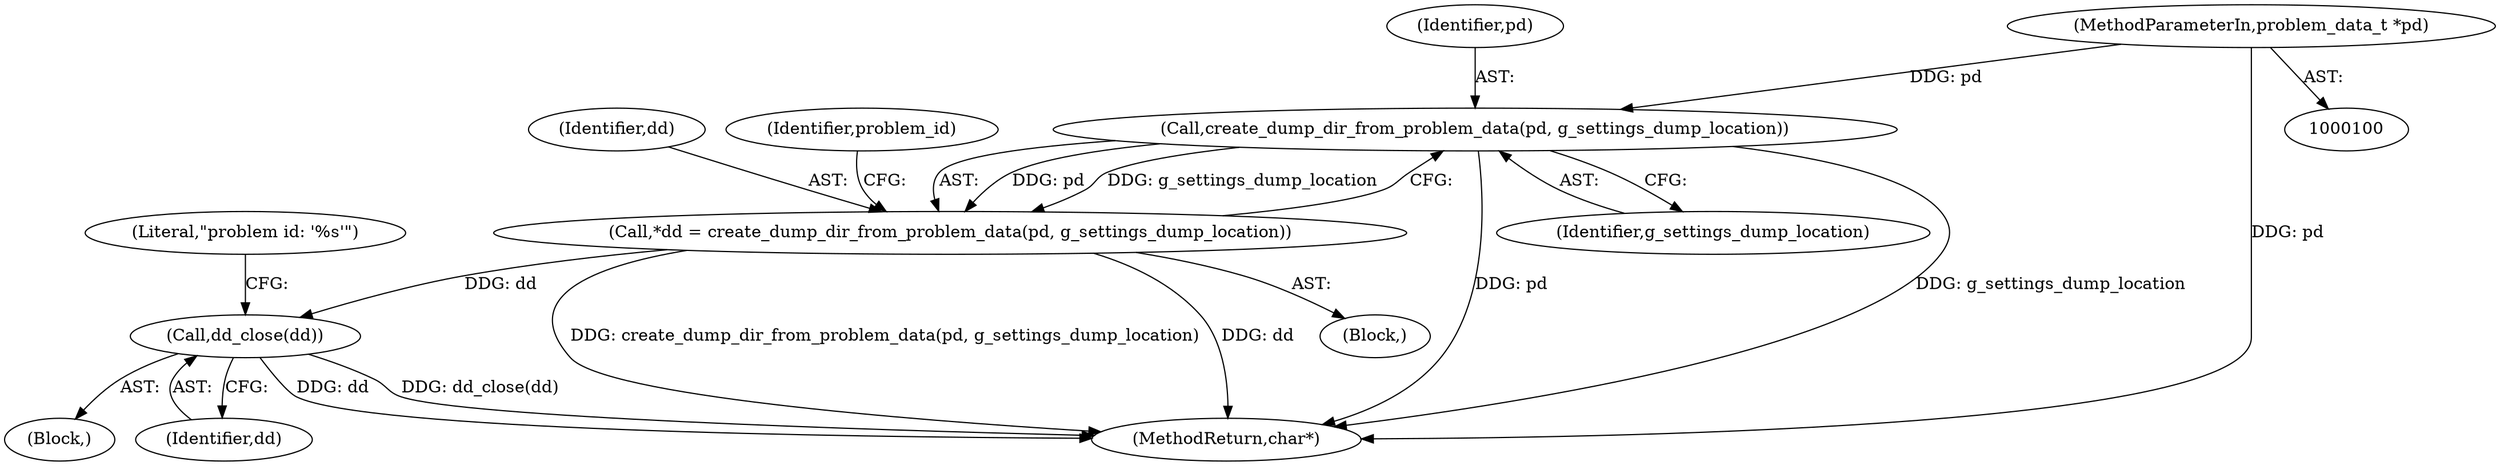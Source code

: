 digraph "0_abrt_8939398b82006ba1fec4ed491339fc075f43fc7c_3@API" {
"1000107" [label="(Call,create_dump_dir_from_problem_data(pd, g_settings_dump_location))"];
"1000101" [label="(MethodParameterIn,problem_data_t *pd)"];
"1000105" [label="(Call,*dd = create_dump_dir_from_problem_data(pd, g_settings_dump_location))"];
"1000123" [label="(Call,dd_close(dd))"];
"1000130" [label="(MethodReturn,char*)"];
"1000102" [label="(Block,)"];
"1000116" [label="(Block,)"];
"1000109" [label="(Identifier,g_settings_dump_location)"];
"1000124" [label="(Identifier,dd)"];
"1000107" [label="(Call,create_dump_dir_from_problem_data(pd, g_settings_dump_location))"];
"1000106" [label="(Identifier,dd)"];
"1000112" [label="(Identifier,problem_id)"];
"1000105" [label="(Call,*dd = create_dump_dir_from_problem_data(pd, g_settings_dump_location))"];
"1000101" [label="(MethodParameterIn,problem_data_t *pd)"];
"1000126" [label="(Literal,\"problem id: '%s'\")"];
"1000108" [label="(Identifier,pd)"];
"1000123" [label="(Call,dd_close(dd))"];
"1000107" -> "1000105"  [label="AST: "];
"1000107" -> "1000109"  [label="CFG: "];
"1000108" -> "1000107"  [label="AST: "];
"1000109" -> "1000107"  [label="AST: "];
"1000105" -> "1000107"  [label="CFG: "];
"1000107" -> "1000130"  [label="DDG: pd"];
"1000107" -> "1000130"  [label="DDG: g_settings_dump_location"];
"1000107" -> "1000105"  [label="DDG: pd"];
"1000107" -> "1000105"  [label="DDG: g_settings_dump_location"];
"1000101" -> "1000107"  [label="DDG: pd"];
"1000101" -> "1000100"  [label="AST: "];
"1000101" -> "1000130"  [label="DDG: pd"];
"1000105" -> "1000102"  [label="AST: "];
"1000106" -> "1000105"  [label="AST: "];
"1000112" -> "1000105"  [label="CFG: "];
"1000105" -> "1000130"  [label="DDG: create_dump_dir_from_problem_data(pd, g_settings_dump_location)"];
"1000105" -> "1000130"  [label="DDG: dd"];
"1000105" -> "1000123"  [label="DDG: dd"];
"1000123" -> "1000116"  [label="AST: "];
"1000123" -> "1000124"  [label="CFG: "];
"1000124" -> "1000123"  [label="AST: "];
"1000126" -> "1000123"  [label="CFG: "];
"1000123" -> "1000130"  [label="DDG: dd_close(dd)"];
"1000123" -> "1000130"  [label="DDG: dd"];
}
